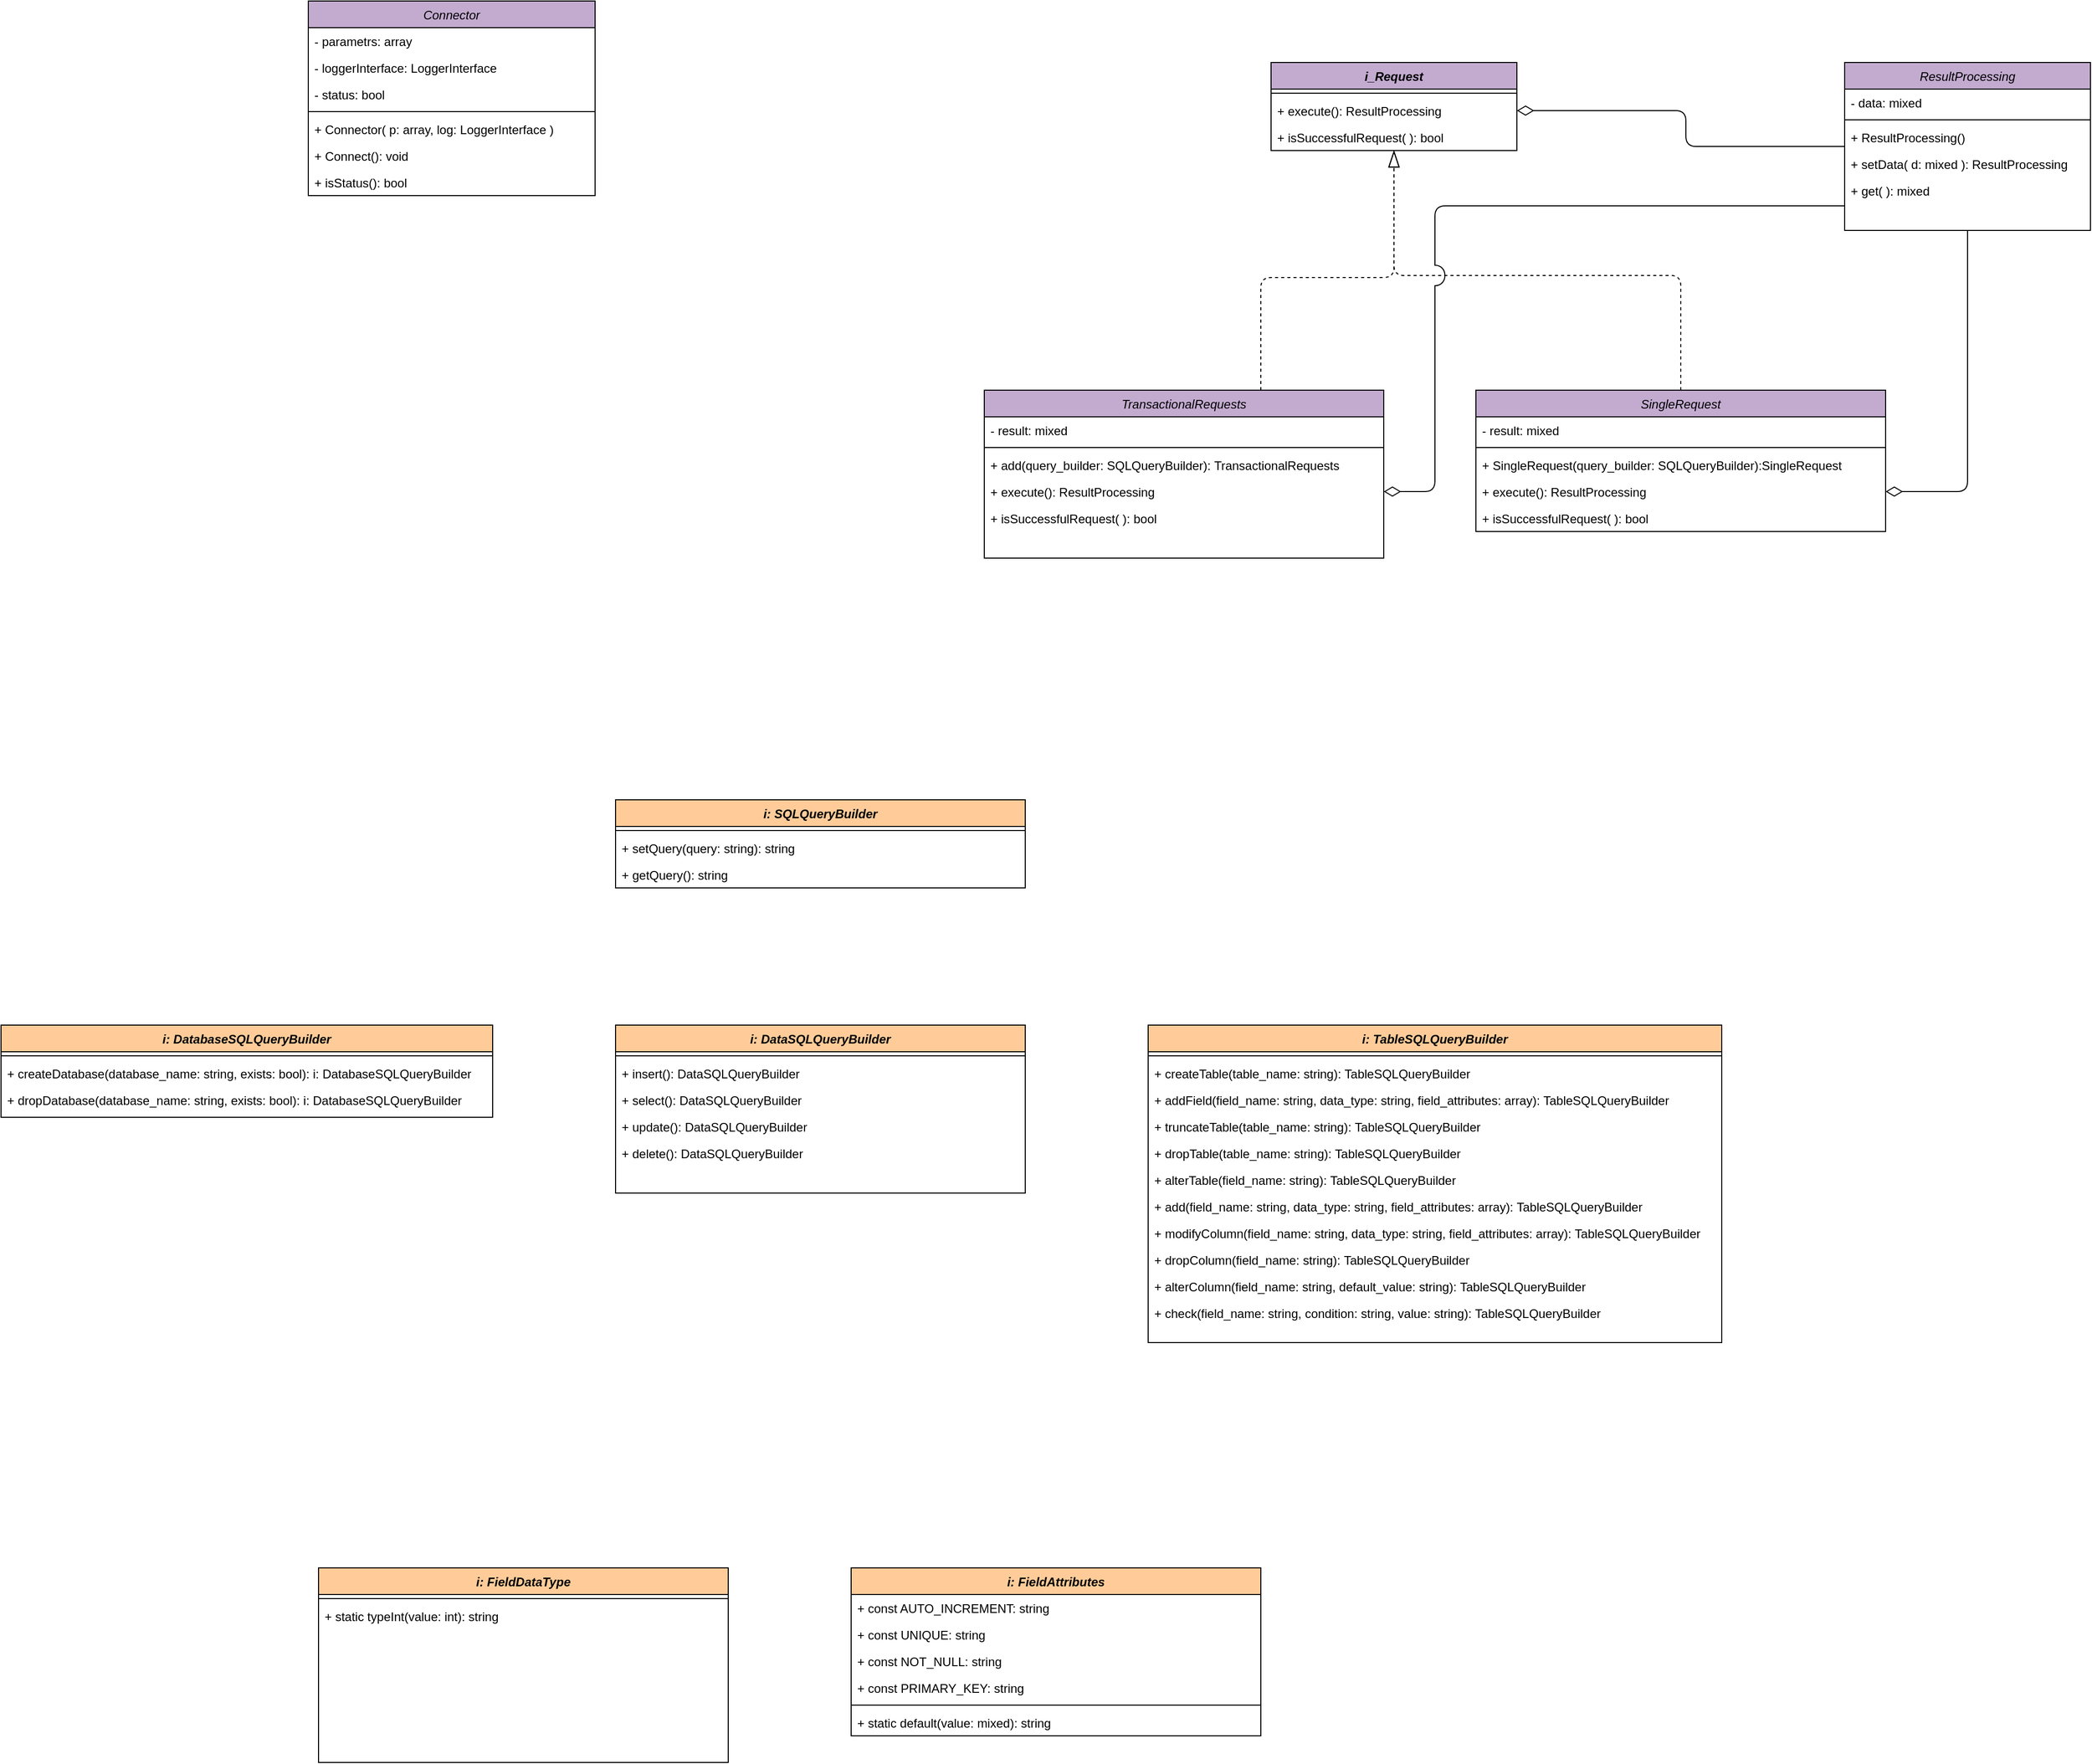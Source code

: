<mxfile version="20.7.4" type="github">
  <diagram id="C5RBs43oDa-KdzZeNtuy" name="Page-1">
    <mxGraphModel dx="4100" dy="2531" grid="1" gridSize="10" guides="1" tooltips="1" connect="1" arrows="1" fold="1" page="1" pageScale="1" pageWidth="827" pageHeight="1169" math="0" shadow="0">
      <root>
        <mxCell id="WIyWlLk6GJQsqaUBKTNV-0" />
        <mxCell id="WIyWlLk6GJQsqaUBKTNV-1" parent="WIyWlLk6GJQsqaUBKTNV-0" />
        <mxCell id="Jzhj4ECDjxH0V27W4Rqe-71" value="Connector" style="swimlane;fontStyle=2;align=center;verticalAlign=top;childLayout=stackLayout;horizontal=1;startSize=26;horizontalStack=0;resizeParent=1;resizeLast=0;collapsible=1;marginBottom=0;rounded=0;shadow=0;strokeWidth=1;fillStyle=solid;fillColor=#C3ABD0;swimlaneFillColor=default;" vertex="1" parent="WIyWlLk6GJQsqaUBKTNV-1">
          <mxGeometry x="-650" y="-330" width="280" height="190" as="geometry">
            <mxRectangle x="230" y="140" width="160" height="26" as="alternateBounds" />
          </mxGeometry>
        </mxCell>
        <mxCell id="Jzhj4ECDjxH0V27W4Rqe-72" value="- parametrs: array" style="text;align=left;verticalAlign=top;spacingLeft=4;spacingRight=4;overflow=hidden;rotatable=0;points=[[0,0.5],[1,0.5]];portConstraint=eastwest;" vertex="1" parent="Jzhj4ECDjxH0V27W4Rqe-71">
          <mxGeometry y="26" width="280" height="26" as="geometry" />
        </mxCell>
        <mxCell id="Jzhj4ECDjxH0V27W4Rqe-73" value="- loggerInterface: LoggerInterface " style="text;align=left;verticalAlign=top;spacingLeft=4;spacingRight=4;overflow=hidden;rotatable=0;points=[[0,0.5],[1,0.5]];portConstraint=eastwest;" vertex="1" parent="Jzhj4ECDjxH0V27W4Rqe-71">
          <mxGeometry y="52" width="280" height="26" as="geometry" />
        </mxCell>
        <mxCell id="Jzhj4ECDjxH0V27W4Rqe-74" value="- status: bool" style="text;align=left;verticalAlign=top;spacingLeft=4;spacingRight=4;overflow=hidden;rotatable=0;points=[[0,0.5],[1,0.5]];portConstraint=eastwest;" vertex="1" parent="Jzhj4ECDjxH0V27W4Rqe-71">
          <mxGeometry y="78" width="280" height="26" as="geometry" />
        </mxCell>
        <mxCell id="Jzhj4ECDjxH0V27W4Rqe-75" value="" style="line;html=1;strokeWidth=1;align=left;verticalAlign=middle;spacingTop=-1;spacingLeft=3;spacingRight=3;rotatable=0;labelPosition=right;points=[];portConstraint=eastwest;" vertex="1" parent="Jzhj4ECDjxH0V27W4Rqe-71">
          <mxGeometry y="104" width="280" height="8" as="geometry" />
        </mxCell>
        <mxCell id="Jzhj4ECDjxH0V27W4Rqe-76" value="+ Connector( p: array, log: LoggerInterface )" style="text;align=left;verticalAlign=top;spacingLeft=4;spacingRight=4;overflow=hidden;rotatable=0;points=[[0,0.5],[1,0.5]];portConstraint=eastwest;" vertex="1" parent="Jzhj4ECDjxH0V27W4Rqe-71">
          <mxGeometry y="112" width="280" height="26" as="geometry" />
        </mxCell>
        <mxCell id="Jzhj4ECDjxH0V27W4Rqe-77" value="+ Connect(): void" style="text;align=left;verticalAlign=top;spacingLeft=4;spacingRight=4;overflow=hidden;rotatable=0;points=[[0,0.5],[1,0.5]];portConstraint=eastwest;" vertex="1" parent="Jzhj4ECDjxH0V27W4Rqe-71">
          <mxGeometry y="138" width="280" height="26" as="geometry" />
        </mxCell>
        <mxCell id="Jzhj4ECDjxH0V27W4Rqe-78" value="+ isStatus(): bool" style="text;align=left;verticalAlign=top;spacingLeft=4;spacingRight=4;overflow=hidden;rotatable=0;points=[[0,0.5],[1,0.5]];portConstraint=eastwest;" vertex="1" parent="Jzhj4ECDjxH0V27W4Rqe-71">
          <mxGeometry y="164" width="280" height="26" as="geometry" />
        </mxCell>
        <mxCell id="Jzhj4ECDjxH0V27W4Rqe-79" style="edgeStyle=orthogonalEdgeStyle;rounded=1;jumpStyle=arc;jumpSize=20;orthogonalLoop=1;jettySize=auto;html=1;dashed=1;endArrow=blockThin;endFill=0;endSize=14;targetPerimeterSpacing=0;" edge="1" parent="WIyWlLk6GJQsqaUBKTNV-1" source="Jzhj4ECDjxH0V27W4Rqe-80" target="Jzhj4ECDjxH0V27W4Rqe-93">
          <mxGeometry relative="1" as="geometry">
            <Array as="points">
              <mxPoint x="280" y="-60" />
              <mxPoint x="410" y="-60" />
            </Array>
          </mxGeometry>
        </mxCell>
        <mxCell id="Jzhj4ECDjxH0V27W4Rqe-80" value="TransactionalRequests" style="swimlane;fontStyle=2;align=center;verticalAlign=top;childLayout=stackLayout;horizontal=1;startSize=26;horizontalStack=0;resizeParent=1;resizeLast=0;collapsible=1;marginBottom=0;rounded=0;shadow=0;strokeWidth=1;fillStyle=solid;fillColor=#C3ABD0;swimlaneFillColor=default;" vertex="1" parent="WIyWlLk6GJQsqaUBKTNV-1">
          <mxGeometry x="10" y="50" width="390" height="164" as="geometry">
            <mxRectangle x="230" y="140" width="160" height="26" as="alternateBounds" />
          </mxGeometry>
        </mxCell>
        <mxCell id="Jzhj4ECDjxH0V27W4Rqe-81" value="- result: mixed" style="text;align=left;verticalAlign=top;spacingLeft=4;spacingRight=4;overflow=hidden;rotatable=0;points=[[0,0.5],[1,0.5]];portConstraint=eastwest;" vertex="1" parent="Jzhj4ECDjxH0V27W4Rqe-80">
          <mxGeometry y="26" width="390" height="26" as="geometry" />
        </mxCell>
        <mxCell id="Jzhj4ECDjxH0V27W4Rqe-82" value="" style="line;html=1;strokeWidth=1;align=left;verticalAlign=middle;spacingTop=-1;spacingLeft=3;spacingRight=3;rotatable=0;labelPosition=right;points=[];portConstraint=eastwest;" vertex="1" parent="Jzhj4ECDjxH0V27W4Rqe-80">
          <mxGeometry y="52" width="390" height="8" as="geometry" />
        </mxCell>
        <mxCell id="Jzhj4ECDjxH0V27W4Rqe-83" value="+ add(query_builder: SQLQueryBuilder): TransactionalRequests" style="text;align=left;verticalAlign=top;spacingLeft=4;spacingRight=4;overflow=hidden;rotatable=0;points=[[0,0.5],[1,0.5]];portConstraint=eastwest;" vertex="1" parent="Jzhj4ECDjxH0V27W4Rqe-80">
          <mxGeometry y="60" width="390" height="26" as="geometry" />
        </mxCell>
        <mxCell id="Jzhj4ECDjxH0V27W4Rqe-84" value="+ execute(): ResultProcessing" style="text;align=left;verticalAlign=top;spacingLeft=4;spacingRight=4;overflow=hidden;rotatable=0;points=[[0,0.5],[1,0.5]];portConstraint=eastwest;" vertex="1" parent="Jzhj4ECDjxH0V27W4Rqe-80">
          <mxGeometry y="86" width="390" height="26" as="geometry" />
        </mxCell>
        <mxCell id="Jzhj4ECDjxH0V27W4Rqe-85" value="+ isSuccessfulRequest( ): bool" style="text;align=left;verticalAlign=top;spacingLeft=4;spacingRight=4;overflow=hidden;rotatable=0;points=[[0,0.5],[1,0.5]];portConstraint=eastwest;" vertex="1" parent="Jzhj4ECDjxH0V27W4Rqe-80">
          <mxGeometry y="112" width="390" height="26" as="geometry" />
        </mxCell>
        <mxCell id="Jzhj4ECDjxH0V27W4Rqe-86" style="edgeStyle=orthogonalEdgeStyle;rounded=1;jumpStyle=arc;orthogonalLoop=1;jettySize=auto;html=1;dashed=1;endArrow=blockThin;endFill=0;endSize=14;targetPerimeterSpacing=0;elbow=vertical;jumpSize=7;" edge="1" parent="WIyWlLk6GJQsqaUBKTNV-1" source="Jzhj4ECDjxH0V27W4Rqe-87" target="Jzhj4ECDjxH0V27W4Rqe-93">
          <mxGeometry relative="1" as="geometry" />
        </mxCell>
        <mxCell id="Jzhj4ECDjxH0V27W4Rqe-87" value="SingleRequest" style="swimlane;fontStyle=2;align=center;verticalAlign=top;childLayout=stackLayout;horizontal=1;startSize=26;horizontalStack=0;resizeParent=1;resizeLast=0;collapsible=1;marginBottom=0;rounded=0;shadow=0;strokeWidth=1;fillStyle=solid;fillColor=#C3ABD0;swimlaneFillColor=default;" vertex="1" parent="WIyWlLk6GJQsqaUBKTNV-1">
          <mxGeometry x="490" y="50" width="400" height="138" as="geometry">
            <mxRectangle x="230" y="140" width="160" height="26" as="alternateBounds" />
          </mxGeometry>
        </mxCell>
        <mxCell id="Jzhj4ECDjxH0V27W4Rqe-88" value="- result: mixed" style="text;align=left;verticalAlign=top;spacingLeft=4;spacingRight=4;overflow=hidden;rotatable=0;points=[[0,0.5],[1,0.5]];portConstraint=eastwest;" vertex="1" parent="Jzhj4ECDjxH0V27W4Rqe-87">
          <mxGeometry y="26" width="400" height="26" as="geometry" />
        </mxCell>
        <mxCell id="Jzhj4ECDjxH0V27W4Rqe-89" value="" style="line;html=1;strokeWidth=1;align=left;verticalAlign=middle;spacingTop=-1;spacingLeft=3;spacingRight=3;rotatable=0;labelPosition=right;points=[];portConstraint=eastwest;" vertex="1" parent="Jzhj4ECDjxH0V27W4Rqe-87">
          <mxGeometry y="52" width="400" height="8" as="geometry" />
        </mxCell>
        <mxCell id="Jzhj4ECDjxH0V27W4Rqe-90" value="+ SingleRequest(query_builder: SQLQueryBuilder):SingleRequest" style="text;align=left;verticalAlign=top;spacingLeft=4;spacingRight=4;overflow=hidden;rotatable=0;points=[[0,0.5],[1,0.5]];portConstraint=eastwest;" vertex="1" parent="Jzhj4ECDjxH0V27W4Rqe-87">
          <mxGeometry y="60" width="400" height="26" as="geometry" />
        </mxCell>
        <mxCell id="Jzhj4ECDjxH0V27W4Rqe-91" value="+ execute(): ResultProcessing" style="text;align=left;verticalAlign=top;spacingLeft=4;spacingRight=4;overflow=hidden;rotatable=0;points=[[0,0.5],[1,0.5]];portConstraint=eastwest;" vertex="1" parent="Jzhj4ECDjxH0V27W4Rqe-87">
          <mxGeometry y="86" width="400" height="26" as="geometry" />
        </mxCell>
        <mxCell id="Jzhj4ECDjxH0V27W4Rqe-92" value="+ isSuccessfulRequest( ): bool" style="text;align=left;verticalAlign=top;spacingLeft=4;spacingRight=4;overflow=hidden;rotatable=0;points=[[0,0.5],[1,0.5]];portConstraint=eastwest;" vertex="1" parent="Jzhj4ECDjxH0V27W4Rqe-87">
          <mxGeometry y="112" width="400" height="26" as="geometry" />
        </mxCell>
        <mxCell id="Jzhj4ECDjxH0V27W4Rqe-93" value="i_Request" style="swimlane;fontStyle=3;align=center;verticalAlign=top;childLayout=stackLayout;horizontal=1;startSize=26;horizontalStack=0;resizeParent=1;resizeLast=0;collapsible=1;marginBottom=0;rounded=0;shadow=0;strokeWidth=1;fillStyle=solid;fillColor=#C3ABD0;swimlaneFillColor=default;" vertex="1" parent="WIyWlLk6GJQsqaUBKTNV-1">
          <mxGeometry x="290" y="-270" width="240" height="86" as="geometry">
            <mxRectangle x="230" y="140" width="160" height="26" as="alternateBounds" />
          </mxGeometry>
        </mxCell>
        <mxCell id="Jzhj4ECDjxH0V27W4Rqe-94" value="" style="line;html=1;strokeWidth=1;align=left;verticalAlign=middle;spacingTop=-1;spacingLeft=3;spacingRight=3;rotatable=0;labelPosition=right;points=[];portConstraint=eastwest;" vertex="1" parent="Jzhj4ECDjxH0V27W4Rqe-93">
          <mxGeometry y="26" width="240" height="8" as="geometry" />
        </mxCell>
        <mxCell id="Jzhj4ECDjxH0V27W4Rqe-95" value="+ execute(): ResultProcessing" style="text;align=left;verticalAlign=top;spacingLeft=4;spacingRight=4;overflow=hidden;rotatable=0;points=[[0,0.5],[1,0.5]];portConstraint=eastwest;" vertex="1" parent="Jzhj4ECDjxH0V27W4Rqe-93">
          <mxGeometry y="34" width="240" height="26" as="geometry" />
        </mxCell>
        <mxCell id="Jzhj4ECDjxH0V27W4Rqe-96" value="+ isSuccessfulRequest( ): bool" style="text;align=left;verticalAlign=top;spacingLeft=4;spacingRight=4;overflow=hidden;rotatable=0;points=[[0,0.5],[1,0.5]];portConstraint=eastwest;" vertex="1" parent="Jzhj4ECDjxH0V27W4Rqe-93">
          <mxGeometry y="60" width="240" height="26" as="geometry" />
        </mxCell>
        <mxCell id="Jzhj4ECDjxH0V27W4Rqe-97" style="edgeStyle=orthogonalEdgeStyle;rounded=1;jumpStyle=gap;orthogonalLoop=1;jettySize=auto;html=1;endArrow=diamondThin;endFill=0;endSize=14;targetPerimeterSpacing=0;" edge="1" parent="WIyWlLk6GJQsqaUBKTNV-1" source="Jzhj4ECDjxH0V27W4Rqe-99" target="Jzhj4ECDjxH0V27W4Rqe-95">
          <mxGeometry relative="1" as="geometry" />
        </mxCell>
        <mxCell id="Jzhj4ECDjxH0V27W4Rqe-98" style="edgeStyle=orthogonalEdgeStyle;rounded=1;jumpStyle=gap;orthogonalLoop=1;jettySize=auto;html=1;endArrow=diamondThin;endFill=0;endSize=14;targetPerimeterSpacing=0;" edge="1" parent="WIyWlLk6GJQsqaUBKTNV-1" source="Jzhj4ECDjxH0V27W4Rqe-99" target="Jzhj4ECDjxH0V27W4Rqe-91">
          <mxGeometry relative="1" as="geometry" />
        </mxCell>
        <mxCell id="Jzhj4ECDjxH0V27W4Rqe-99" value="ResultProcessing" style="swimlane;fontStyle=2;align=center;verticalAlign=top;childLayout=stackLayout;horizontal=1;startSize=26;horizontalStack=0;resizeParent=1;resizeLast=0;collapsible=1;marginBottom=0;rounded=0;shadow=0;strokeWidth=1;fillStyle=solid;fillColor=#C3ABD0;swimlaneFillColor=default;" vertex="1" parent="WIyWlLk6GJQsqaUBKTNV-1">
          <mxGeometry x="850" y="-270" width="240" height="164" as="geometry">
            <mxRectangle x="230" y="140" width="160" height="26" as="alternateBounds" />
          </mxGeometry>
        </mxCell>
        <mxCell id="Jzhj4ECDjxH0V27W4Rqe-100" value="- data: mixed" style="text;align=left;verticalAlign=top;spacingLeft=4;spacingRight=4;overflow=hidden;rotatable=0;points=[[0,0.5],[1,0.5]];portConstraint=eastwest;" vertex="1" parent="Jzhj4ECDjxH0V27W4Rqe-99">
          <mxGeometry y="26" width="240" height="26" as="geometry" />
        </mxCell>
        <mxCell id="Jzhj4ECDjxH0V27W4Rqe-101" value="" style="line;html=1;strokeWidth=1;align=left;verticalAlign=middle;spacingTop=-1;spacingLeft=3;spacingRight=3;rotatable=0;labelPosition=right;points=[];portConstraint=eastwest;" vertex="1" parent="Jzhj4ECDjxH0V27W4Rqe-99">
          <mxGeometry y="52" width="240" height="8" as="geometry" />
        </mxCell>
        <mxCell id="Jzhj4ECDjxH0V27W4Rqe-102" value="+ ResultProcessing()" style="text;align=left;verticalAlign=top;spacingLeft=4;spacingRight=4;overflow=hidden;rotatable=0;points=[[0,0.5],[1,0.5]];portConstraint=eastwest;" vertex="1" parent="Jzhj4ECDjxH0V27W4Rqe-99">
          <mxGeometry y="60" width="240" height="26" as="geometry" />
        </mxCell>
        <mxCell id="Jzhj4ECDjxH0V27W4Rqe-103" value="+ setData( d: mixed ): ResultProcessing" style="text;align=left;verticalAlign=top;spacingLeft=4;spacingRight=4;overflow=hidden;rotatable=0;points=[[0,0.5],[1,0.5]];portConstraint=eastwest;" vertex="1" parent="Jzhj4ECDjxH0V27W4Rqe-99">
          <mxGeometry y="86" width="240" height="26" as="geometry" />
        </mxCell>
        <mxCell id="Jzhj4ECDjxH0V27W4Rqe-104" value="+ get( ): mixed" style="text;align=left;verticalAlign=top;spacingLeft=4;spacingRight=4;overflow=hidden;rotatable=0;points=[[0,0.5],[1,0.5]];portConstraint=eastwest;" vertex="1" parent="Jzhj4ECDjxH0V27W4Rqe-99">
          <mxGeometry y="112" width="240" height="26" as="geometry" />
        </mxCell>
        <mxCell id="Jzhj4ECDjxH0V27W4Rqe-105" style="edgeStyle=orthogonalEdgeStyle;rounded=1;jumpStyle=arc;jumpSize=20;orthogonalLoop=1;jettySize=auto;html=1;endArrow=diamondThin;endFill=0;endSize=14;targetPerimeterSpacing=0;" edge="1" parent="WIyWlLk6GJQsqaUBKTNV-1" source="Jzhj4ECDjxH0V27W4Rqe-99" target="Jzhj4ECDjxH0V27W4Rqe-84">
          <mxGeometry relative="1" as="geometry">
            <Array as="points">
              <mxPoint x="450" y="-130" />
              <mxPoint x="450" y="149" />
            </Array>
          </mxGeometry>
        </mxCell>
        <mxCell id="Jzhj4ECDjxH0V27W4Rqe-106" value="i: DataSQLQueryBuilder" style="swimlane;fontStyle=3;align=center;verticalAlign=top;childLayout=stackLayout;horizontal=1;startSize=26;horizontalStack=0;resizeParent=1;resizeLast=0;collapsible=1;marginBottom=0;rounded=0;shadow=0;strokeWidth=1;fillStyle=solid;fillColor=#FFCC99;swimlaneFillColor=default;" vertex="1" parent="WIyWlLk6GJQsqaUBKTNV-1">
          <mxGeometry x="-350" y="670" width="400" height="164" as="geometry">
            <mxRectangle x="230" y="140" width="160" height="26" as="alternateBounds" />
          </mxGeometry>
        </mxCell>
        <mxCell id="Jzhj4ECDjxH0V27W4Rqe-107" value="" style="line;html=1;strokeWidth=1;align=left;verticalAlign=middle;spacingTop=-1;spacingLeft=3;spacingRight=3;rotatable=0;labelPosition=right;points=[];portConstraint=eastwest;" vertex="1" parent="Jzhj4ECDjxH0V27W4Rqe-106">
          <mxGeometry y="26" width="400" height="8" as="geometry" />
        </mxCell>
        <mxCell id="Jzhj4ECDjxH0V27W4Rqe-108" value="+ insert(): DataSQLQueryBuilder" style="text;align=left;verticalAlign=top;spacingLeft=4;spacingRight=4;overflow=hidden;rotatable=0;points=[[0,0.5],[1,0.5]];portConstraint=eastwest;" vertex="1" parent="Jzhj4ECDjxH0V27W4Rqe-106">
          <mxGeometry y="34" width="400" height="26" as="geometry" />
        </mxCell>
        <mxCell id="Jzhj4ECDjxH0V27W4Rqe-109" value="+ select(): DataSQLQueryBuilder" style="text;align=left;verticalAlign=top;spacingLeft=4;spacingRight=4;overflow=hidden;rotatable=0;points=[[0,0.5],[1,0.5]];portConstraint=eastwest;" vertex="1" parent="Jzhj4ECDjxH0V27W4Rqe-106">
          <mxGeometry y="60" width="400" height="26" as="geometry" />
        </mxCell>
        <mxCell id="Jzhj4ECDjxH0V27W4Rqe-110" value="+ update(): DataSQLQueryBuilder" style="text;align=left;verticalAlign=top;spacingLeft=4;spacingRight=4;overflow=hidden;rotatable=0;points=[[0,0.5],[1,0.5]];portConstraint=eastwest;" vertex="1" parent="Jzhj4ECDjxH0V27W4Rqe-106">
          <mxGeometry y="86" width="400" height="26" as="geometry" />
        </mxCell>
        <mxCell id="Jzhj4ECDjxH0V27W4Rqe-111" value="+ delete(): DataSQLQueryBuilder" style="text;align=left;verticalAlign=top;spacingLeft=4;spacingRight=4;overflow=hidden;rotatable=0;points=[[0,0.5],[1,0.5]];portConstraint=eastwest;" vertex="1" parent="Jzhj4ECDjxH0V27W4Rqe-106">
          <mxGeometry y="112" width="400" height="26" as="geometry" />
        </mxCell>
        <mxCell id="Jzhj4ECDjxH0V27W4Rqe-112" value="i: SQLQueryBuilder" style="swimlane;fontStyle=3;align=center;verticalAlign=top;childLayout=stackLayout;horizontal=1;startSize=26;horizontalStack=0;resizeParent=1;resizeLast=0;collapsible=1;marginBottom=0;rounded=0;shadow=0;strokeWidth=1;fillStyle=solid;fillColor=#FFCC99;swimlaneFillColor=default;" vertex="1" parent="WIyWlLk6GJQsqaUBKTNV-1">
          <mxGeometry x="-350" y="450" width="400" height="86" as="geometry">
            <mxRectangle x="230" y="140" width="160" height="26" as="alternateBounds" />
          </mxGeometry>
        </mxCell>
        <mxCell id="Jzhj4ECDjxH0V27W4Rqe-113" value="" style="line;html=1;strokeWidth=1;align=left;verticalAlign=middle;spacingTop=-1;spacingLeft=3;spacingRight=3;rotatable=0;labelPosition=right;points=[];portConstraint=eastwest;" vertex="1" parent="Jzhj4ECDjxH0V27W4Rqe-112">
          <mxGeometry y="26" width="400" height="8" as="geometry" />
        </mxCell>
        <mxCell id="Jzhj4ECDjxH0V27W4Rqe-114" value="+ setQuery(query: string): string" style="text;align=left;verticalAlign=top;spacingLeft=4;spacingRight=4;overflow=hidden;rotatable=0;points=[[0,0.5],[1,0.5]];portConstraint=eastwest;" vertex="1" parent="Jzhj4ECDjxH0V27W4Rqe-112">
          <mxGeometry y="34" width="400" height="26" as="geometry" />
        </mxCell>
        <mxCell id="Jzhj4ECDjxH0V27W4Rqe-115" value="+ getQuery(): string" style="text;align=left;verticalAlign=top;spacingLeft=4;spacingRight=4;overflow=hidden;rotatable=0;points=[[0,0.5],[1,0.5]];portConstraint=eastwest;" vertex="1" parent="Jzhj4ECDjxH0V27W4Rqe-112">
          <mxGeometry y="60" width="400" height="26" as="geometry" />
        </mxCell>
        <mxCell id="Jzhj4ECDjxH0V27W4Rqe-116" value="i: TableSQLQueryBuilder" style="swimlane;fontStyle=3;align=center;verticalAlign=top;childLayout=stackLayout;horizontal=1;startSize=26;horizontalStack=0;resizeParent=1;resizeLast=0;collapsible=1;marginBottom=0;rounded=0;shadow=0;strokeWidth=1;fillStyle=solid;fillColor=#FFCC99;swimlaneFillColor=default;" vertex="1" parent="WIyWlLk6GJQsqaUBKTNV-1">
          <mxGeometry x="170" y="670" width="560" height="310" as="geometry">
            <mxRectangle x="230" y="140" width="160" height="26" as="alternateBounds" />
          </mxGeometry>
        </mxCell>
        <mxCell id="Jzhj4ECDjxH0V27W4Rqe-117" value="" style="line;html=1;strokeWidth=1;align=left;verticalAlign=middle;spacingTop=-1;spacingLeft=3;spacingRight=3;rotatable=0;labelPosition=right;points=[];portConstraint=eastwest;" vertex="1" parent="Jzhj4ECDjxH0V27W4Rqe-116">
          <mxGeometry y="26" width="560" height="8" as="geometry" />
        </mxCell>
        <mxCell id="Jzhj4ECDjxH0V27W4Rqe-118" value="+ createTable(table_name: string): TableSQLQueryBuilder" style="text;align=left;verticalAlign=top;spacingLeft=4;spacingRight=4;overflow=hidden;rotatable=0;points=[[0,0.5],[1,0.5]];portConstraint=eastwest;" vertex="1" parent="Jzhj4ECDjxH0V27W4Rqe-116">
          <mxGeometry y="34" width="560" height="26" as="geometry" />
        </mxCell>
        <mxCell id="Jzhj4ECDjxH0V27W4Rqe-119" value="+ addField(field_name: string, data_type: string, field_attributes: array): TableSQLQueryBuilder" style="text;align=left;verticalAlign=top;spacingLeft=4;spacingRight=4;overflow=hidden;rotatable=0;points=[[0,0.5],[1,0.5]];portConstraint=eastwest;" vertex="1" parent="Jzhj4ECDjxH0V27W4Rqe-116">
          <mxGeometry y="60" width="560" height="26" as="geometry" />
        </mxCell>
        <mxCell id="Jzhj4ECDjxH0V27W4Rqe-120" value="+ truncateTable(table_name: string): TableSQLQueryBuilder" style="text;align=left;verticalAlign=top;spacingLeft=4;spacingRight=4;overflow=hidden;rotatable=0;points=[[0,0.5],[1,0.5]];portConstraint=eastwest;" vertex="1" parent="Jzhj4ECDjxH0V27W4Rqe-116">
          <mxGeometry y="86" width="560" height="26" as="geometry" />
        </mxCell>
        <mxCell id="Jzhj4ECDjxH0V27W4Rqe-121" value="+ dropTable(table_name: string): TableSQLQueryBuilder" style="text;align=left;verticalAlign=top;spacingLeft=4;spacingRight=4;overflow=hidden;rotatable=0;points=[[0,0.5],[1,0.5]];portConstraint=eastwest;fillColor=none;" vertex="1" parent="Jzhj4ECDjxH0V27W4Rqe-116">
          <mxGeometry y="112" width="560" height="26" as="geometry" />
        </mxCell>
        <mxCell id="Jzhj4ECDjxH0V27W4Rqe-122" value="+ alterTable(field_name: string): TableSQLQueryBuilder" style="text;align=left;verticalAlign=top;spacingLeft=4;spacingRight=4;overflow=hidden;rotatable=0;points=[[0,0.5],[1,0.5]];portConstraint=eastwest;" vertex="1" parent="Jzhj4ECDjxH0V27W4Rqe-116">
          <mxGeometry y="138" width="560" height="26" as="geometry" />
        </mxCell>
        <mxCell id="Jzhj4ECDjxH0V27W4Rqe-123" value="+ add(field_name: string, data_type: string, field_attributes: array): TableSQLQueryBuilder" style="text;align=left;verticalAlign=top;spacingLeft=4;spacingRight=4;overflow=hidden;rotatable=0;points=[[0,0.5],[1,0.5]];portConstraint=eastwest;" vertex="1" parent="Jzhj4ECDjxH0V27W4Rqe-116">
          <mxGeometry y="164" width="560" height="26" as="geometry" />
        </mxCell>
        <mxCell id="Jzhj4ECDjxH0V27W4Rqe-124" value="+ modifyColumn(field_name: string, data_type: string, field_attributes: array): TableSQLQueryBuilder" style="text;align=left;verticalAlign=top;spacingLeft=4;spacingRight=4;overflow=hidden;rotatable=0;points=[[0,0.5],[1,0.5]];portConstraint=eastwest;" vertex="1" parent="Jzhj4ECDjxH0V27W4Rqe-116">
          <mxGeometry y="190" width="560" height="26" as="geometry" />
        </mxCell>
        <mxCell id="Jzhj4ECDjxH0V27W4Rqe-125" value="+ dropColumn(field_name: string): TableSQLQueryBuilder" style="text;align=left;verticalAlign=top;spacingLeft=4;spacingRight=4;overflow=hidden;rotatable=0;points=[[0,0.5],[1,0.5]];portConstraint=eastwest;" vertex="1" parent="Jzhj4ECDjxH0V27W4Rqe-116">
          <mxGeometry y="216" width="560" height="26" as="geometry" />
        </mxCell>
        <mxCell id="Jzhj4ECDjxH0V27W4Rqe-126" value="+ alterColumn(field_name: string, default_value: string): TableSQLQueryBuilder" style="text;align=left;verticalAlign=top;spacingLeft=4;spacingRight=4;overflow=hidden;rotatable=0;points=[[0,0.5],[1,0.5]];portConstraint=eastwest;" vertex="1" parent="Jzhj4ECDjxH0V27W4Rqe-116">
          <mxGeometry y="242" width="560" height="26" as="geometry" />
        </mxCell>
        <mxCell id="Jzhj4ECDjxH0V27W4Rqe-127" value="+ check(field_name: string, condition: string, value: string): TableSQLQueryBuilder" style="text;align=left;verticalAlign=top;spacingLeft=4;spacingRight=4;overflow=hidden;rotatable=0;points=[[0,0.5],[1,0.5]];portConstraint=eastwest;" vertex="1" parent="Jzhj4ECDjxH0V27W4Rqe-116">
          <mxGeometry y="268" width="560" height="26" as="geometry" />
        </mxCell>
        <mxCell id="Jzhj4ECDjxH0V27W4Rqe-128" value="i: DatabaseSQLQueryBuilder" style="swimlane;fontStyle=3;align=center;verticalAlign=top;childLayout=stackLayout;horizontal=1;startSize=26;horizontalStack=0;resizeParent=1;resizeLast=0;collapsible=1;marginBottom=0;rounded=0;shadow=0;strokeWidth=1;fillStyle=solid;fillColor=#FFCC99;swimlaneFillColor=default;" vertex="1" parent="WIyWlLk6GJQsqaUBKTNV-1">
          <mxGeometry x="-950" y="670" width="480" height="90" as="geometry">
            <mxRectangle x="230" y="140" width="160" height="26" as="alternateBounds" />
          </mxGeometry>
        </mxCell>
        <mxCell id="Jzhj4ECDjxH0V27W4Rqe-129" value="" style="line;html=1;strokeWidth=1;align=left;verticalAlign=middle;spacingTop=-1;spacingLeft=3;spacingRight=3;rotatable=0;labelPosition=right;points=[];portConstraint=eastwest;" vertex="1" parent="Jzhj4ECDjxH0V27W4Rqe-128">
          <mxGeometry y="26" width="480" height="8" as="geometry" />
        </mxCell>
        <mxCell id="Jzhj4ECDjxH0V27W4Rqe-130" value="+ createDatabase(database_name: string, exists: bool): i: DatabaseSQLQueryBuilder" style="text;align=left;verticalAlign=top;spacingLeft=4;spacingRight=4;overflow=hidden;rotatable=0;points=[[0,0.5],[1,0.5]];portConstraint=eastwest;" vertex="1" parent="Jzhj4ECDjxH0V27W4Rqe-128">
          <mxGeometry y="34" width="480" height="26" as="geometry" />
        </mxCell>
        <mxCell id="Jzhj4ECDjxH0V27W4Rqe-131" value="+ dropDatabase(database_name: string, exists: bool): i: DatabaseSQLQueryBuilder" style="text;align=left;verticalAlign=top;spacingLeft=4;spacingRight=4;overflow=hidden;rotatable=0;points=[[0,0.5],[1,0.5]];portConstraint=eastwest;" vertex="1" parent="Jzhj4ECDjxH0V27W4Rqe-128">
          <mxGeometry y="60" width="480" height="26" as="geometry" />
        </mxCell>
        <mxCell id="Jzhj4ECDjxH0V27W4Rqe-132" value="i: FieldAttributes" style="swimlane;fontStyle=3;align=center;verticalAlign=top;childLayout=stackLayout;horizontal=1;startSize=26;horizontalStack=0;resizeParent=1;resizeLast=0;collapsible=1;marginBottom=0;rounded=0;shadow=0;strokeWidth=1;fillStyle=solid;fillColor=#FFCC99;swimlaneFillColor=default;" vertex="1" parent="WIyWlLk6GJQsqaUBKTNV-1">
          <mxGeometry x="-120" y="1200" width="400" height="164" as="geometry">
            <mxRectangle x="230" y="140" width="160" height="26" as="alternateBounds" />
          </mxGeometry>
        </mxCell>
        <mxCell id="Jzhj4ECDjxH0V27W4Rqe-133" value="+ const AUTO_INCREMENT: string" style="text;align=left;verticalAlign=top;spacingLeft=4;spacingRight=4;overflow=hidden;rotatable=0;points=[[0,0.5],[1,0.5]];portConstraint=eastwest;" vertex="1" parent="Jzhj4ECDjxH0V27W4Rqe-132">
          <mxGeometry y="26" width="400" height="26" as="geometry" />
        </mxCell>
        <mxCell id="Jzhj4ECDjxH0V27W4Rqe-134" value="+ const UNIQUE: string" style="text;align=left;verticalAlign=top;spacingLeft=4;spacingRight=4;overflow=hidden;rotatable=0;points=[[0,0.5],[1,0.5]];portConstraint=eastwest;" vertex="1" parent="Jzhj4ECDjxH0V27W4Rqe-132">
          <mxGeometry y="52" width="400" height="26" as="geometry" />
        </mxCell>
        <mxCell id="Jzhj4ECDjxH0V27W4Rqe-135" value="+ const NOT_NULL: string" style="text;align=left;verticalAlign=top;spacingLeft=4;spacingRight=4;overflow=hidden;rotatable=0;points=[[0,0.5],[1,0.5]];portConstraint=eastwest;" vertex="1" parent="Jzhj4ECDjxH0V27W4Rqe-132">
          <mxGeometry y="78" width="400" height="26" as="geometry" />
        </mxCell>
        <mxCell id="Jzhj4ECDjxH0V27W4Rqe-136" value="+ const PRIMARY_KEY: string" style="text;align=left;verticalAlign=top;spacingLeft=4;spacingRight=4;overflow=hidden;rotatable=0;points=[[0,0.5],[1,0.5]];portConstraint=eastwest;" vertex="1" parent="Jzhj4ECDjxH0V27W4Rqe-132">
          <mxGeometry y="104" width="400" height="26" as="geometry" />
        </mxCell>
        <mxCell id="Jzhj4ECDjxH0V27W4Rqe-137" value="" style="line;html=1;strokeWidth=1;align=left;verticalAlign=middle;spacingTop=-1;spacingLeft=3;spacingRight=3;rotatable=0;labelPosition=right;points=[];portConstraint=eastwest;" vertex="1" parent="Jzhj4ECDjxH0V27W4Rqe-132">
          <mxGeometry y="130" width="400" height="8" as="geometry" />
        </mxCell>
        <mxCell id="Jzhj4ECDjxH0V27W4Rqe-138" value="+ static default(value: mixed): string" style="text;align=left;verticalAlign=top;spacingLeft=4;spacingRight=4;overflow=hidden;rotatable=0;points=[[0,0.5],[1,0.5]];portConstraint=eastwest;" vertex="1" parent="Jzhj4ECDjxH0V27W4Rqe-132">
          <mxGeometry y="138" width="400" height="26" as="geometry" />
        </mxCell>
        <mxCell id="Jzhj4ECDjxH0V27W4Rqe-139" value="i: FieldDataType" style="swimlane;fontStyle=3;align=center;verticalAlign=top;childLayout=stackLayout;horizontal=1;startSize=26;horizontalStack=0;resizeParent=1;resizeLast=0;collapsible=1;marginBottom=0;rounded=0;shadow=0;strokeWidth=1;fillStyle=solid;fillColor=#FFCC99;swimlaneFillColor=default;" vertex="1" parent="WIyWlLk6GJQsqaUBKTNV-1">
          <mxGeometry x="-640" y="1200" width="400" height="190" as="geometry">
            <mxRectangle x="230" y="140" width="160" height="26" as="alternateBounds" />
          </mxGeometry>
        </mxCell>
        <mxCell id="Jzhj4ECDjxH0V27W4Rqe-140" value="" style="line;html=1;strokeWidth=1;align=left;verticalAlign=middle;spacingTop=-1;spacingLeft=3;spacingRight=3;rotatable=0;labelPosition=right;points=[];portConstraint=eastwest;" vertex="1" parent="Jzhj4ECDjxH0V27W4Rqe-139">
          <mxGeometry y="26" width="400" height="8" as="geometry" />
        </mxCell>
        <mxCell id="Jzhj4ECDjxH0V27W4Rqe-141" value="+ static typeInt(value: int): string" style="text;align=left;verticalAlign=top;spacingLeft=4;spacingRight=4;overflow=hidden;rotatable=0;points=[[0,0.5],[1,0.5]];portConstraint=eastwest;" vertex="1" parent="Jzhj4ECDjxH0V27W4Rqe-139">
          <mxGeometry y="34" width="400" height="26" as="geometry" />
        </mxCell>
      </root>
    </mxGraphModel>
  </diagram>
</mxfile>
